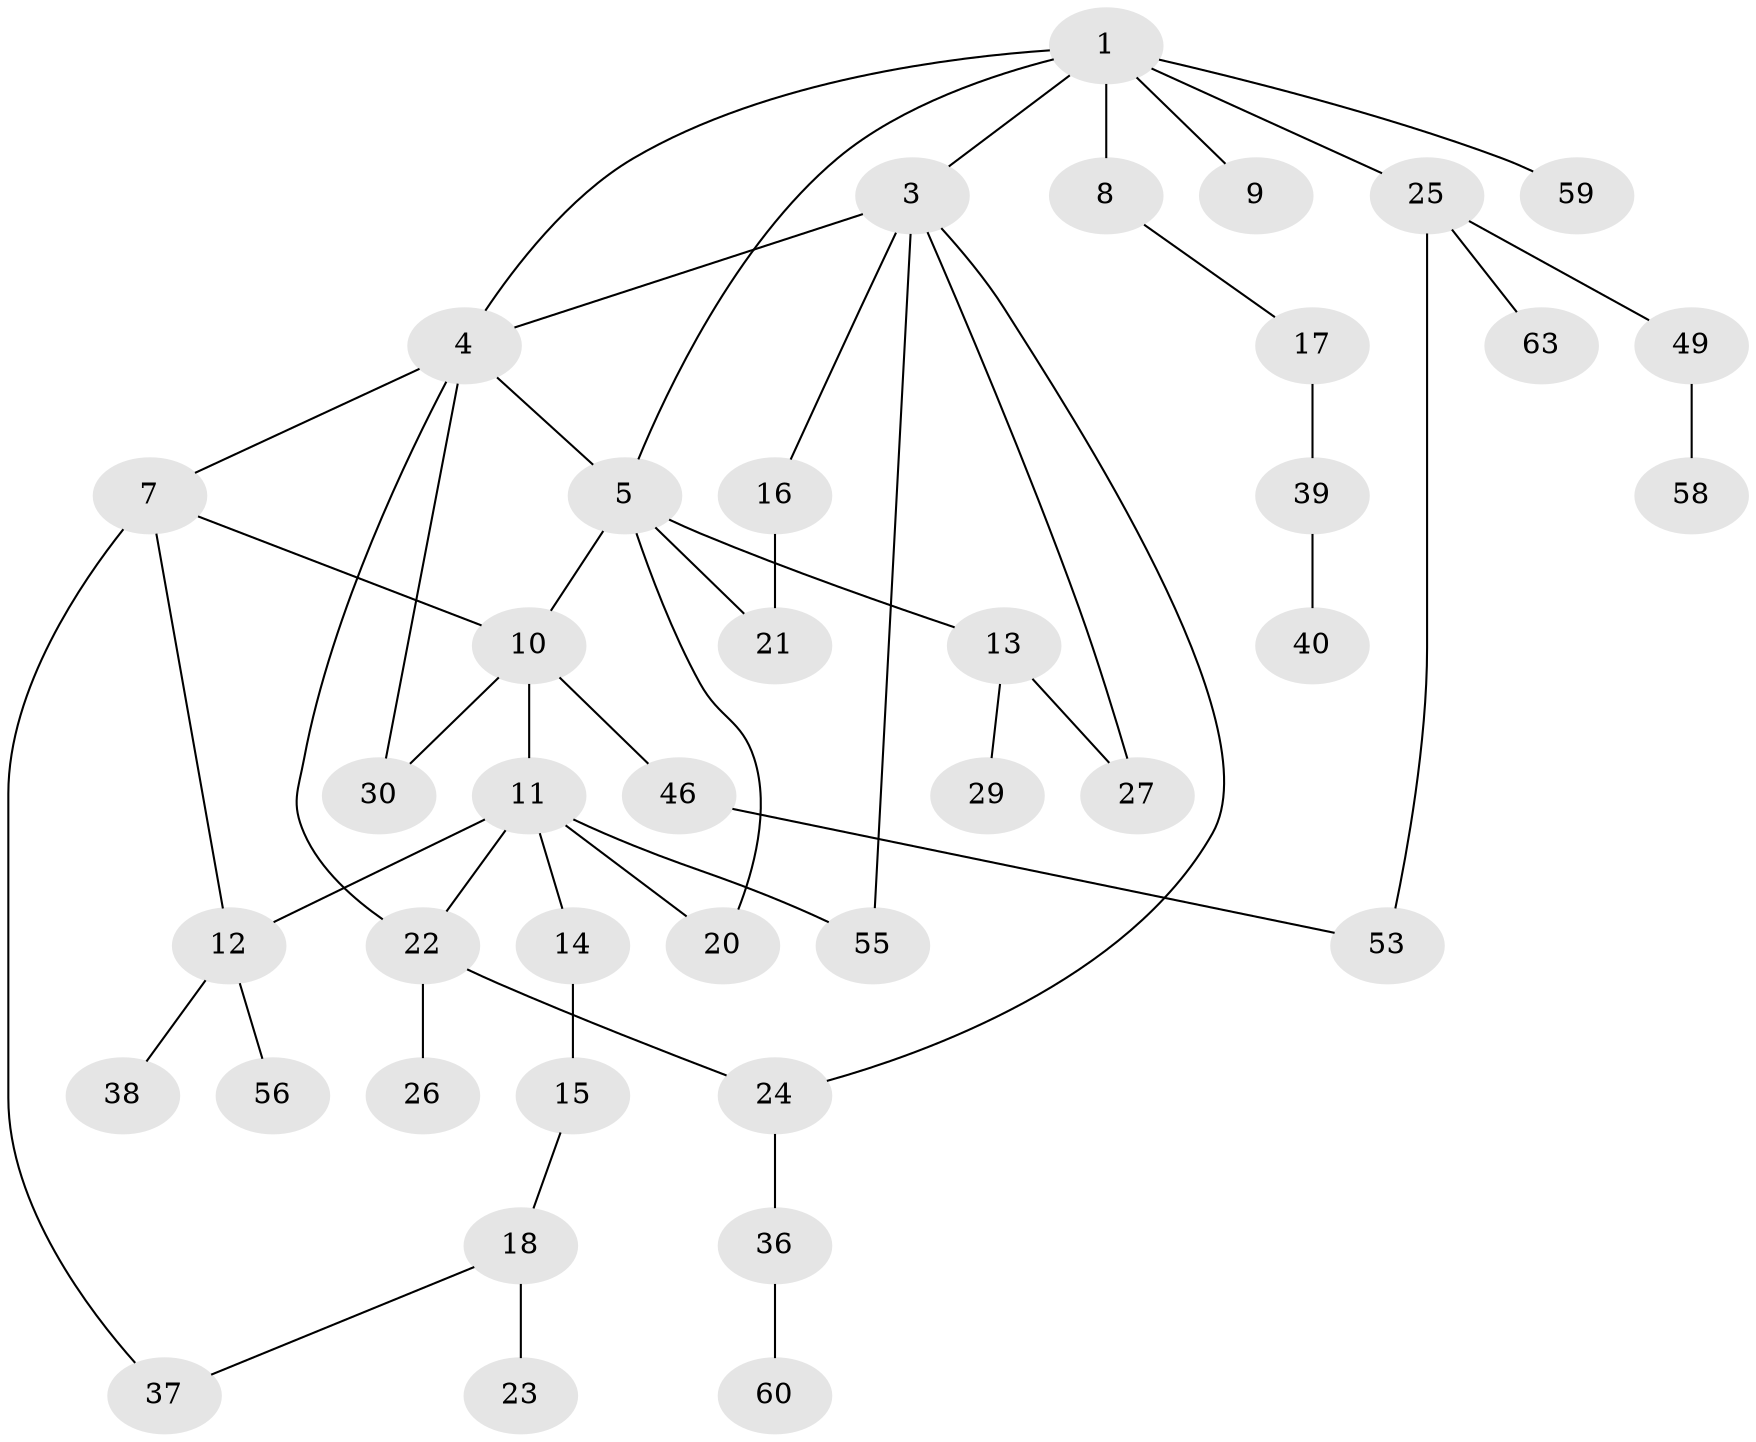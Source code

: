 // original degree distribution, {3: 0.2698412698412698, 6: 0.06349206349206349, 5: 0.047619047619047616, 1: 0.31746031746031744, 4: 0.031746031746031744, 2: 0.2698412698412698}
// Generated by graph-tools (version 1.1) at 2025/41/03/06/25 10:41:28]
// undirected, 40 vertices, 52 edges
graph export_dot {
graph [start="1"]
  node [color=gray90,style=filled];
  1 [super="+2"];
  3 [super="+6"];
  4;
  5 [super="+61"];
  7 [super="+42"];
  8 [super="+41"];
  9;
  10 [super="+44"];
  11 [super="+50"];
  12 [super="+33"];
  13 [super="+28"];
  14;
  15 [super="+32"];
  16;
  17 [super="+19"];
  18 [super="+45"];
  20;
  21 [super="+62"];
  22 [super="+31"];
  23;
  24 [super="+34"];
  25 [super="+35"];
  26;
  27 [super="+52"];
  29;
  30 [super="+51"];
  36 [super="+43"];
  37;
  38 [super="+57"];
  39 [super="+54"];
  40 [super="+47"];
  46 [super="+48"];
  49;
  53;
  55;
  56;
  58;
  59;
  60;
  63;
  1 -- 8;
  1 -- 25;
  1 -- 3;
  1 -- 4;
  1 -- 5;
  1 -- 9;
  1 -- 59;
  3 -- 4;
  3 -- 16;
  3 -- 55;
  3 -- 24;
  3 -- 27;
  4 -- 7;
  4 -- 22;
  4 -- 30;
  4 -- 5;
  5 -- 13;
  5 -- 10;
  5 -- 21;
  5 -- 20;
  7 -- 10;
  7 -- 12;
  7 -- 37;
  8 -- 17;
  10 -- 11;
  10 -- 46;
  10 -- 30;
  11 -- 14;
  11 -- 20;
  11 -- 12;
  11 -- 55;
  11 -- 22;
  12 -- 56;
  12 -- 38;
  13 -- 29;
  13 -- 27;
  14 -- 15;
  15 -- 18;
  16 -- 21;
  17 -- 39;
  18 -- 23;
  18 -- 37;
  22 -- 26;
  22 -- 24;
  24 -- 36 [weight=2];
  25 -- 49;
  25 -- 63;
  25 -- 53;
  36 -- 60;
  39 -- 40;
  46 -- 53;
  49 -- 58;
}
